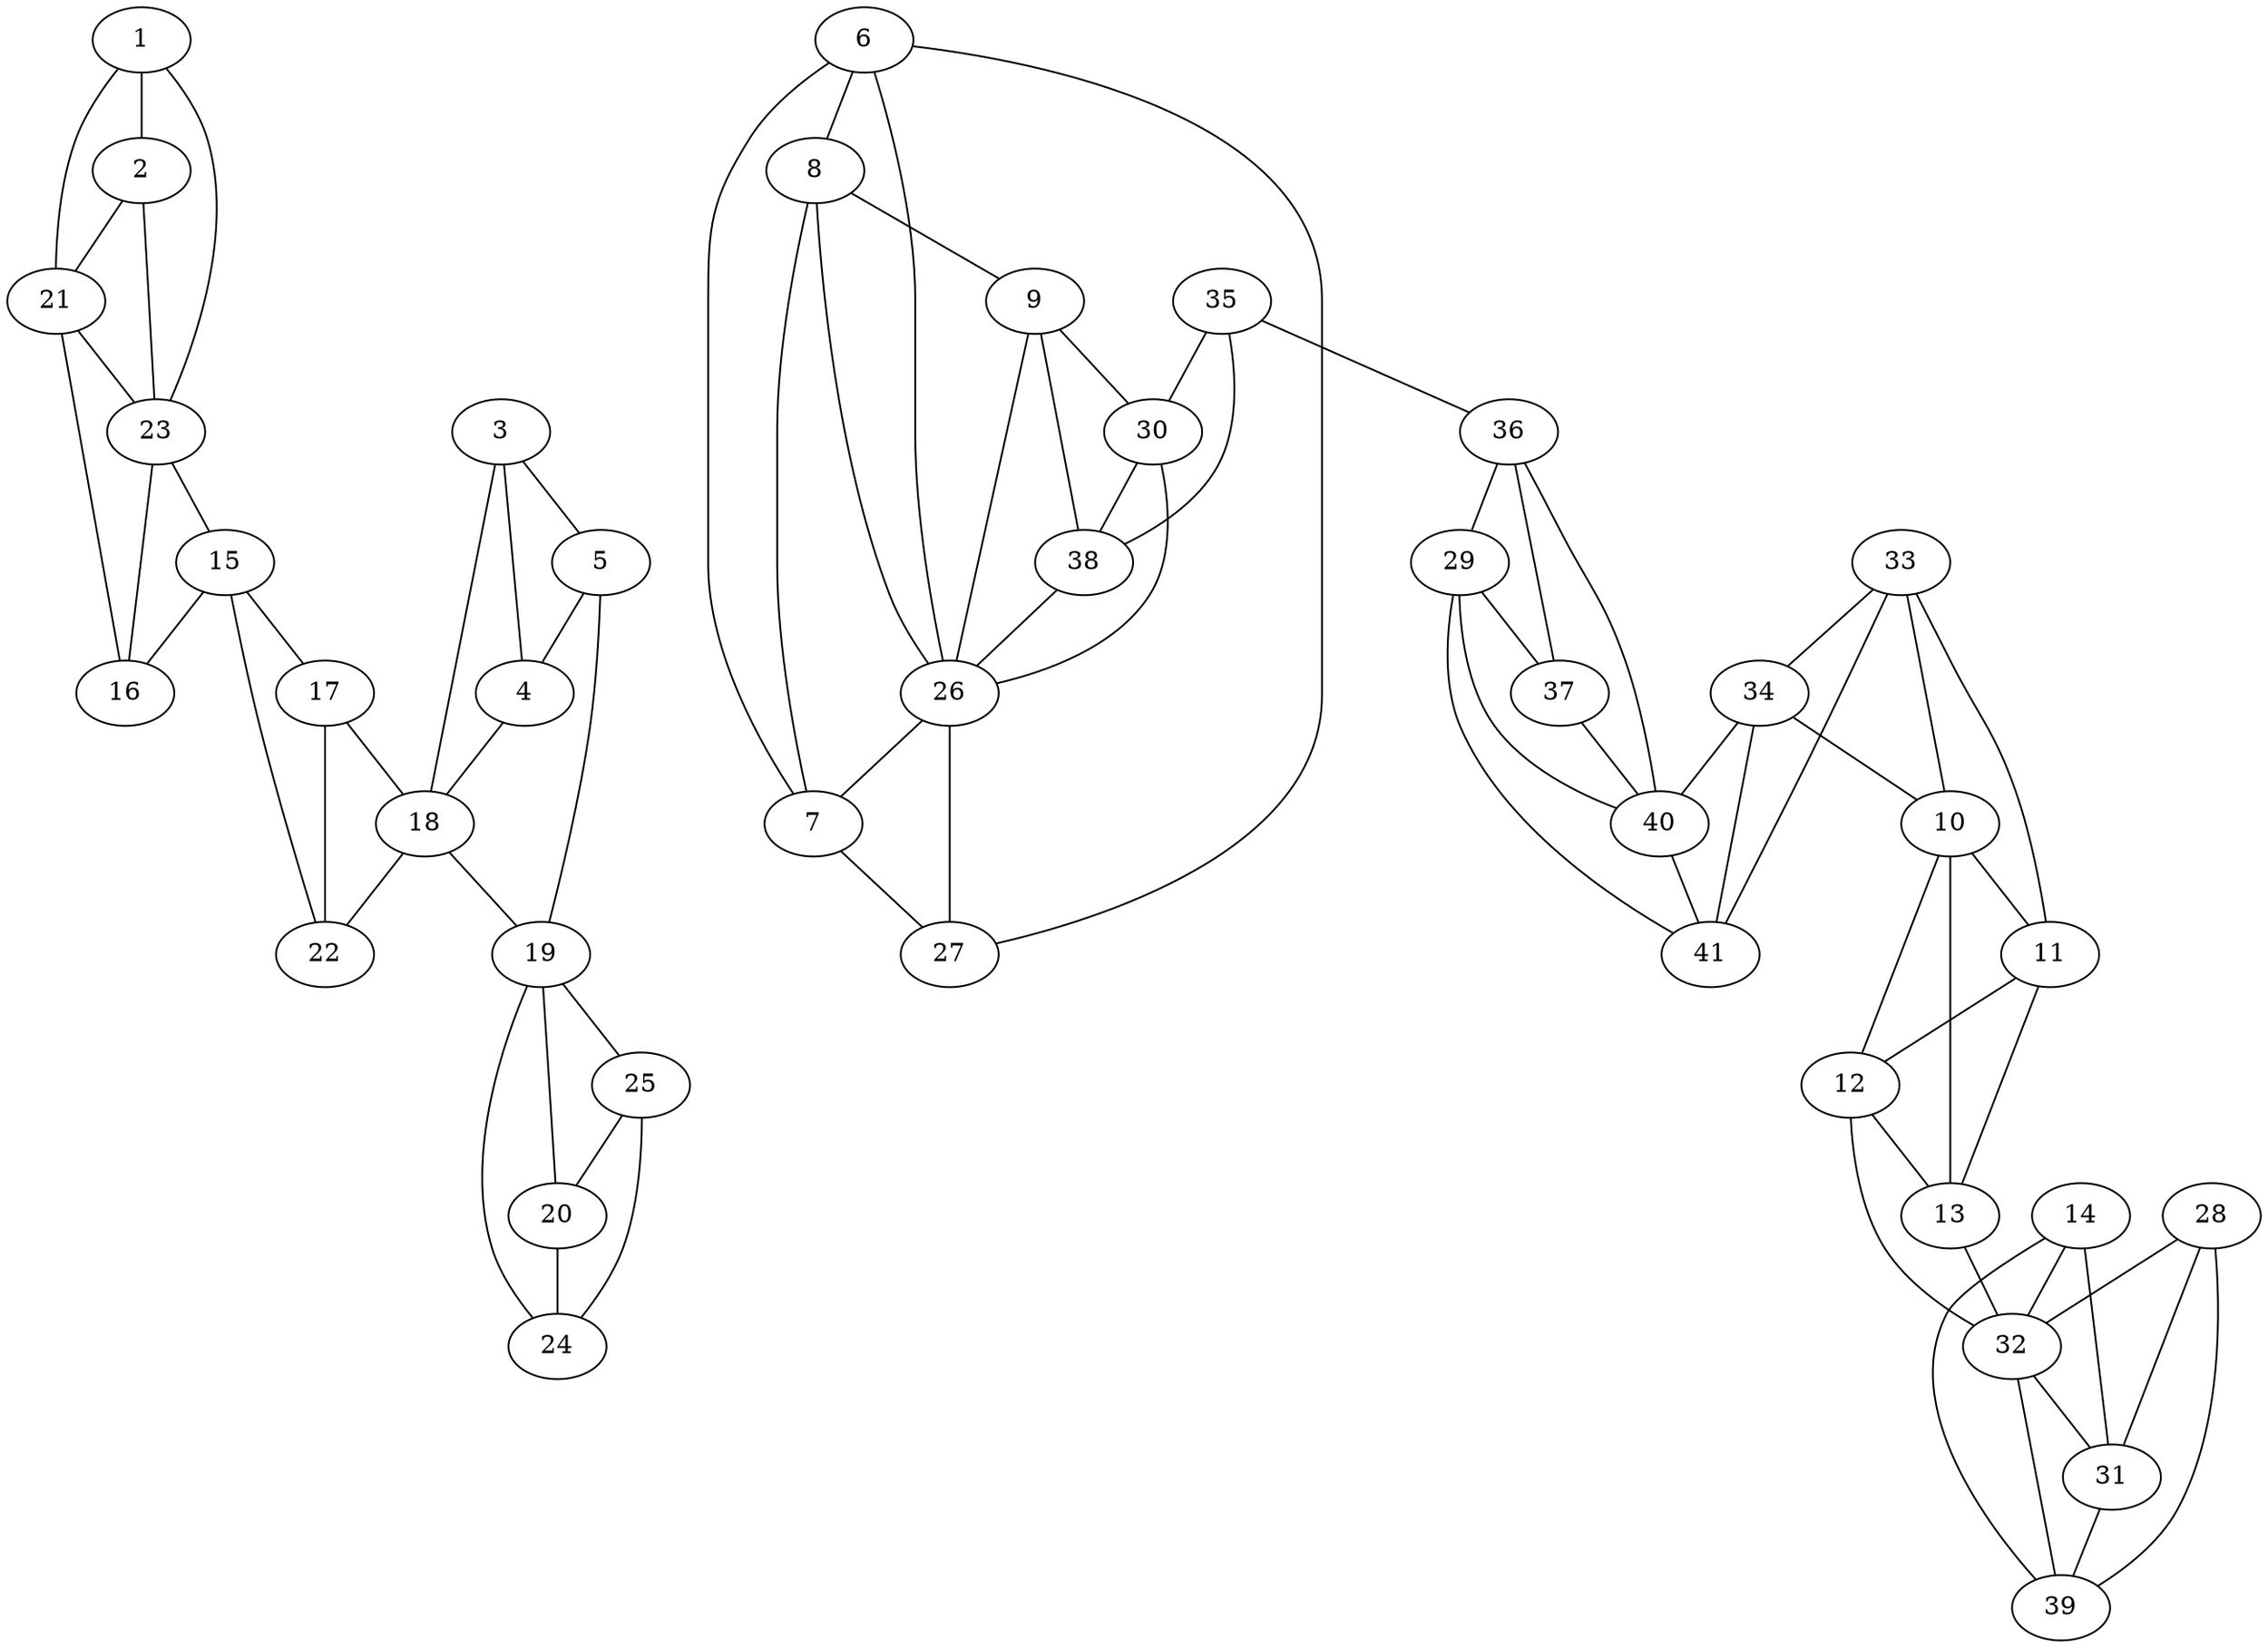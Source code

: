 graph pdb1eob {
	1	 [aaLength=6,
		sequence=GGPYVH,
		type=0];
	2	 [aaLength=5,
		sequence=IGLLP,
		type=0];
	1 -- 2	 [distance0="8.092449",
		frequency=1,
		type0=1];
	21	 [aaLength=6,
		sequence=TQGQRI,
		type=1];
	1 -- 21	 [distance0="36.26945",
		frequency=1,
		type0=2];
	23	 [aaLength=2,
		sequence=LE,
		type=1];
	1 -- 23	 [distance0="42.4084",
		frequency=1,
		type0=3];
	2 -- 21	 [distance0="34.63053",
		distance1="20.0",
		frequency=2,
		type0=2,
		type1=4];
	2 -- 23	 [distance0="39.97842",
		frequency=1,
		type0=3];
	3	 [aaLength=7,
		sequence=LHTRVYF,
		type=0];
	5	 [aaLength=7,
		sequence=KDPVLNS,
		type=0];
	3 -- 5	 [distance0="22.0963",
		frequency=1,
		type0=2];
	4	 [aaLength=6,
		sequence=DDEAEA,
		type=0];
	3 -- 4	 [distance0="11.32669",
		distance1="0.0",
		frequency=2,
		type0=1,
		type1=5];
	18	 [aaLength=7,
		sequence=IFARGIN,
		type=1];
	3 -- 18	 [distance0="57.30661",
		frequency=1,
		type0=3];
	4 -- 18	 [distance0="50.34084",
		frequency=1,
		type0=3];
	5 -- 4	 [distance0="14.52455",
		frequency=1,
		type0=1];
	19	 [aaLength=7,
		sequence=EWATRRQ,
		type=1];
	5 -- 19	 [distance0="49.08261",
		distance1="1.0",
		frequency=2,
		type0=3,
		type1=4];
	6	 [aaLength=5,
		sequence=vanDerWaals,
		type=0];
	7	 [aaLength=5,
		sequence=vanDerWaals,
		type=0];
	6 -- 7	 [distance0="18.04229",
		distance1="0.0",
		frequency=2,
		type0=1,
		type1=4];
	8	 [aaLength=6,
		sequence=vanDerWaals,
		type=0];
	6 -- 8	 [distance0="35.76123",
		frequency=1,
		type0=3];
	27	 [aaLength=5,
		sequence=vanDerWaals,
		type=1];
	7 -- 27	 [distance0="33.8572",
		frequency=1,
		type0=3];
	8 -- 7	 [distance0="35.61375",
		frequency=1,
		type0=2];
	9	 [aaLength=5,
		sequence=vanDerWaals,
		type=0];
	8 -- 9	 [distance0="22.63318",
		distance1="0.0",
		frequency=2,
		type0=1,
		type1=4];
	26	 [aaLength=2,
		sequence=vanDerWaals,
		type=1];
	9 -- 26	 [distance0="35.95838",
		frequency=1,
		type0=2];
	30	 [aaLength=10,
		sequence=vanDerWaals,
		type=1];
	9 -- 30	 [distance0="41.14615",
		frequency=1,
		type0=3];
	38	 [aaLength=10,
		sequence=vanDerWaals,
		type=1];
	9 -- 38	 [distance0="0.0",
		frequency=1,
		type0=4];
	10	 [aaLength=5,
		sequence=vanDerWaals,
		type=0];
	11	 [aaLength=7,
		sequence=vanDerWaals,
		type=0];
	10 -- 11	 [distance0="31.7666",
		frequency=1,
		type0=1];
	12	 [aaLength=5,
		sequence=vanDerWaals,
		type=0];
	10 -- 12	 [distance0="32.33012",
		frequency=1,
		type0=2];
	13	 [aaLength=7,
		sequence=vanDerWaals,
		type=0];
	10 -- 13	 [distance0="33.03809",
		frequency=1,
		type0=3];
	33	 [aaLength=7,
		sequence=vanDerWaals,
		type=1];
	10 -- 33	 [distance0="0.0",
		frequency=1,
		type0=5];
	11 -- 12	 [distance0="11.57451",
		distance1="0.0",
		frequency=2,
		type0=1,
		type1=4];
	12 -- 13	 [distance0="11.32714",
		distance1="0.0",
		frequency=2,
		type0=1,
		type1=4];
	32	 [aaLength=4,
		sequence=vanDerWaals,
		type=1];
	12 -- 32	 [distance0="22.34536",
		frequency=1,
		type0=3];
	13 -- 11	 [distance0="17.93229",
		frequency=1,
		type0=2];
	13 -- 32	 [distance0="18.947",
		distance1="0.0",
		frequency=2,
		type0=3,
		type1=4];
	14	 [aaLength=4,
		sequence=vanDerWaals,
		type=0];
	31	 [aaLength=4,
		sequence=vanDerWaals,
		type=1];
	14 -- 31	 [distance0="20.34278",
		distance1="0.0",
		frequency=2,
		type0=2,
		type1=4];
	14 -- 32	 [distance0="18.91636",
		frequency=1,
		type0=1];
	39	 [aaLength=3,
		sequence=vanDerWaals,
		type=1];
	14 -- 39	 [distance0="23.6184",
		frequency=1,
		type0=3];
	15	 [aaLength=5,
		sequence=KQVDP,
		type=1];
	16	 [aaLength=5,
		sequence=LRDVL,
		type=1];
	15 -- 16	 [distance0="25.0",
		frequency=1,
		type0=2];
	17	 [aaLength=6,
		sequence=RKGSTQ,
		type=1];
	15 -- 17	 [distance0="34.0",
		frequency=1,
		type0=3];
	22	 [aaLength=6,
		sequence=TGADFG,
		type=1];
	15 -- 22	 [distance0="12.0",
		distance1="7.0",
		frequency=2,
		type0=1,
		type1=4];
	16 -- 21	 [distance0="19.0",
		frequency=1,
		type0=2];
	16 -- 23	 [distance0="12.0",
		frequency=1,
		type0=1];
	17 -- 18	 [distance0="13.0",
		distance1="7.0",
		frequency=2,
		type0=1,
		type1=4];
	17 -- 22	 [distance0="22.0",
		frequency=1,
		type0=2];
	18 -- 19	 [distance0="32.0",
		frequency=1,
		type0=2];
	18 -- 22	 [distance0="35.0",
		frequency=1,
		type0=3];
	20	 [aaLength=5,
		sequence=VAKRE,
		type=1];
	19 -- 20	 [distance0="9.0",
		distance1="2.0",
		frequency=2,
		type0=1,
		type1=4];
	24	 [aaLength=2,
		sequence=DG,
		type=1];
	19 -- 24	 [distance0="16.0",
		frequency=1,
		type0=2];
	25	 [aaLength=2,
		sequence=IQ,
		type=1];
	19 -- 25	 [distance0="27.0",
		frequency=1,
		type0=3];
	20 -- 24	 [distance0="7.0",
		distance1="2.0",
		frequency=2,
		type0=1,
		type1=4];
	21 -- 23	 [distance0="7.0",
		distance1="1.0",
		frequency=2,
		type0=1,
		type1=4];
	23 -- 15	 [distance0="37.0",
		frequency=1,
		type0=3];
	25 -- 20	 [distance0="18.0",
		frequency=1,
		type0=2];
	25 -- 24	 [distance0="11.0",
		frequency=1,
		type0=1];
	26 -- 6	 [distance0="35.90233",
		frequency=1,
		type0=3];
	26 -- 7	 [distance0="30.25409",
		frequency=1,
		type0=1];
	26 -- 8	 [distance0="0.0",
		frequency=1,
		type0=4];
	26 -- 27	 [distance0="33.0",
		frequency=1,
		type0=2];
	27 -- 6	 [distance0="26.98106",
		distance1="0.0",
		frequency=2,
		type0=1,
		type1=4];
	28	 [aaLength=4,
		sequence=vanDerWaals,
		type=1];
	28 -- 31	 [distance0="11.0",
		frequency=1,
		type0=2];
	28 -- 32	 [distance0="25.0",
		frequency=1,
		type0=3];
	28 -- 39	 [distance0="5.0",
		frequency=1,
		type0=1];
	29	 [aaLength=7,
		sequence=vanDerWaals,
		type=1];
	37	 [aaLength=7,
		sequence=vanDerWaals,
		type=1];
	29 -- 37	 [distance0="0.0",
		frequency=1,
		type0=5];
	30 -- 26	 [distance0="40.0",
		frequency=1,
		type0=3];
	30 -- 38	 [distance0="0.0",
		frequency=1,
		type0=1];
	31 -- 39	 [distance0="6.0",
		distance1="0.0",
		frequency=2,
		type0=1,
		type1=4];
	32 -- 31	 [distance0="14.0",
		frequency=1,
		type0=1];
	33 -- 11	 [distance0="12.79622",
		distance1="0.0",
		frequency=2,
		type0=1,
		type1=4];
	34	 [aaLength=7,
		sequence=vanDerWaals,
		type=1];
	33 -- 34	 [distance0="14.0",
		frequency=1,
		type0=2];
	41	 [aaLength=3,
		sequence=vanDerWaals,
		type=1];
	33 -- 41	 [distance0="19.0",
		frequency=1,
		type0=3];
	34 -- 10	 [distance0="0.0",
		frequency=1,
		type0=4];
	40	 [aaLength=3,
		sequence=vanDerWaals,
		type=1];
	34 -- 40	 [distance0="13.0",
		frequency=1,
		type0=2];
	34 -- 41	 [distance0="5.0",
		frequency=1,
		type0=1];
	35	 [aaLength=5,
		sequence=vanDerWaals,
		type=1];
	35 -- 30	 [distance0="19.0",
		frequency=1,
		type0=1];
	36	 [aaLength=5,
		sequence=vanDerWaals,
		type=1];
	35 -- 36	 [distance0="30.0",
		distance1="0.0",
		frequency=2,
		type0=3,
		type1=4];
	35 -- 38	 [distance0="19.0",
		frequency=1,
		type0=2];
	36 -- 29	 [distance0="10.0",
		distance1="0.0",
		frequency=2,
		type0=1,
		type1=4];
	36 -- 37	 [distance0="10.0",
		frequency=1,
		type0=2];
	36 -- 40	 [distance0="21.0",
		frequency=1,
		type0=3];
	37 -- 40	 [distance0="11.0",
		distance1="0.0",
		frequency=2,
		type0=3,
		type1=4];
	38 -- 26	 [distance0="40.0",
		frequency=1,
		type0=3];
	39 -- 32	 [distance0="20.0",
		frequency=1,
		type0=3];
	40 -- 29	 [distance0="11.0",
		frequency=1,
		type0=2];
	40 -- 41	 [distance0="8.0",
		distance1="0.0",
		frequency=2,
		type0=1,
		type1=4];
	41 -- 29	 [distance0="19.0",
		frequency=1,
		type0=3];
}
